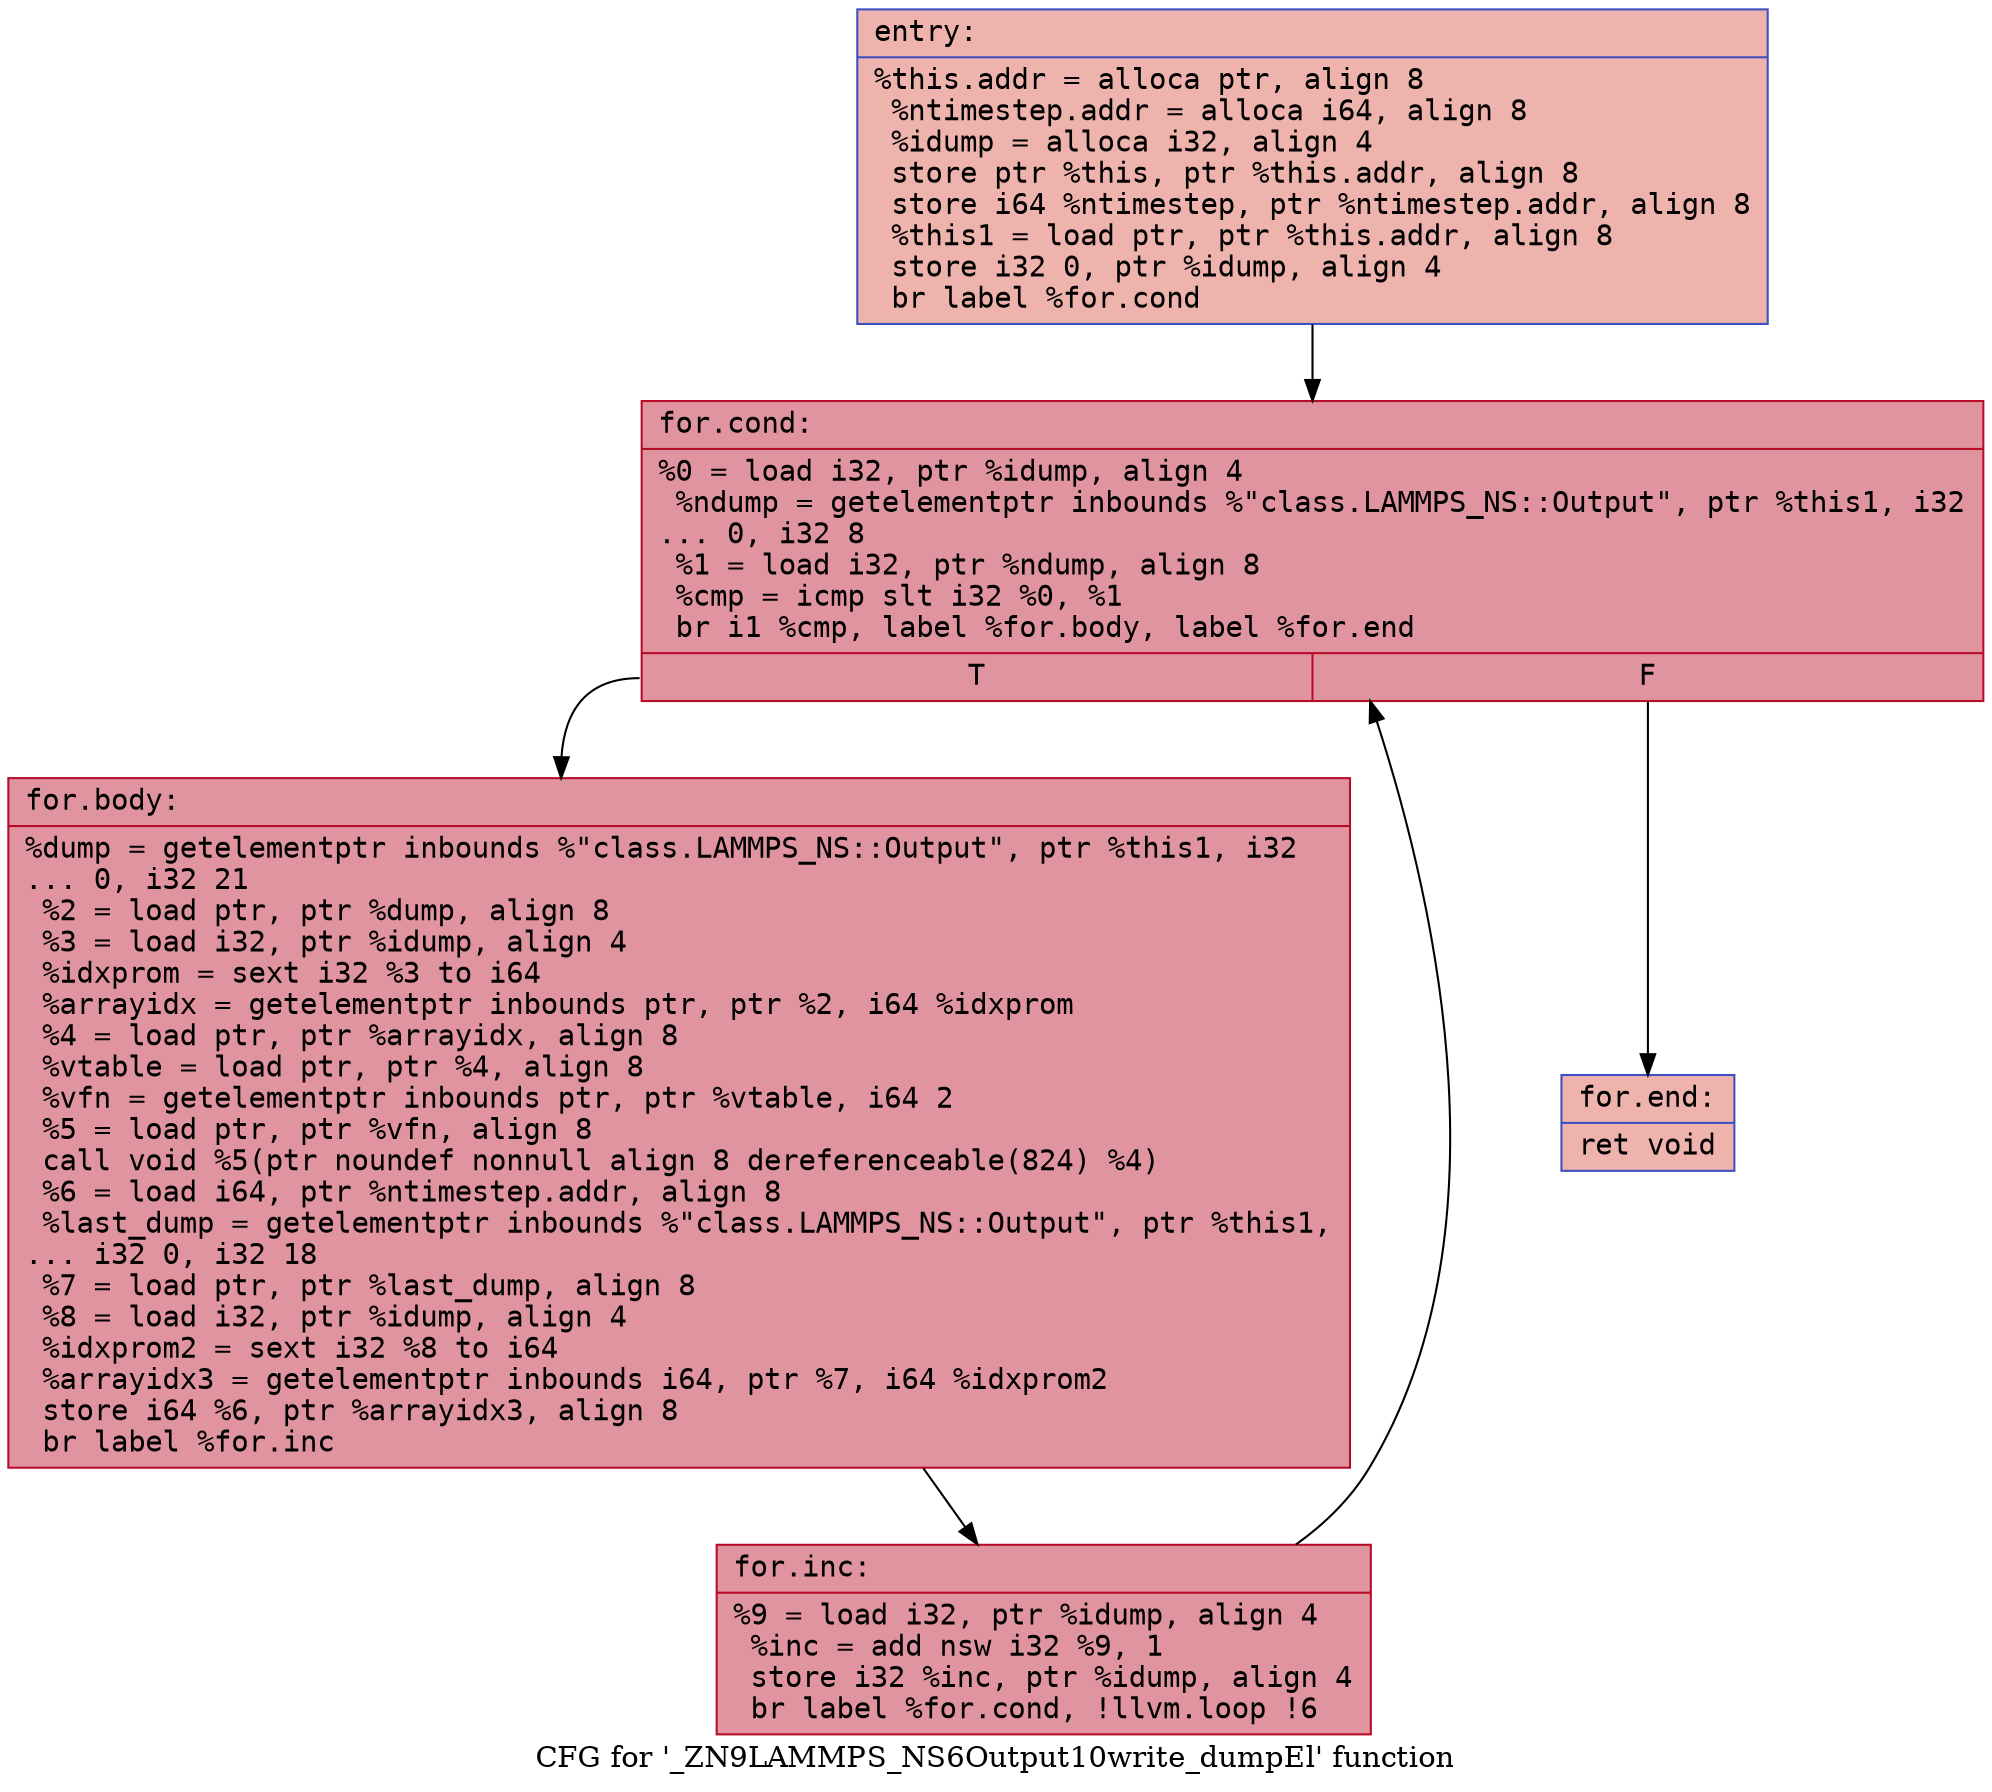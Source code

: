 digraph "CFG for '_ZN9LAMMPS_NS6Output10write_dumpEl' function" {
	label="CFG for '_ZN9LAMMPS_NS6Output10write_dumpEl' function";

	Node0x559d9a234930 [shape=record,color="#3d50c3ff", style=filled, fillcolor="#d6524470" fontname="Courier",label="{entry:\l|  %this.addr = alloca ptr, align 8\l  %ntimestep.addr = alloca i64, align 8\l  %idump = alloca i32, align 4\l  store ptr %this, ptr %this.addr, align 8\l  store i64 %ntimestep, ptr %ntimestep.addr, align 8\l  %this1 = load ptr, ptr %this.addr, align 8\l  store i32 0, ptr %idump, align 4\l  br label %for.cond\l}"];
	Node0x559d9a234930 -> Node0x559d9a234d10[tooltip="entry -> for.cond\nProbability 100.00%" ];
	Node0x559d9a234d10 [shape=record,color="#b70d28ff", style=filled, fillcolor="#b70d2870" fontname="Courier",label="{for.cond:\l|  %0 = load i32, ptr %idump, align 4\l  %ndump = getelementptr inbounds %\"class.LAMMPS_NS::Output\", ptr %this1, i32\l... 0, i32 8\l  %1 = load i32, ptr %ndump, align 8\l  %cmp = icmp slt i32 %0, %1\l  br i1 %cmp, label %for.body, label %for.end\l|{<s0>T|<s1>F}}"];
	Node0x559d9a234d10:s0 -> Node0x559d9a235370[tooltip="for.cond -> for.body\nProbability 96.88%" ];
	Node0x559d9a234d10:s1 -> Node0x559d9a2353f0[tooltip="for.cond -> for.end\nProbability 3.12%" ];
	Node0x559d9a235370 [shape=record,color="#b70d28ff", style=filled, fillcolor="#b70d2870" fontname="Courier",label="{for.body:\l|  %dump = getelementptr inbounds %\"class.LAMMPS_NS::Output\", ptr %this1, i32\l... 0, i32 21\l  %2 = load ptr, ptr %dump, align 8\l  %3 = load i32, ptr %idump, align 4\l  %idxprom = sext i32 %3 to i64\l  %arrayidx = getelementptr inbounds ptr, ptr %2, i64 %idxprom\l  %4 = load ptr, ptr %arrayidx, align 8\l  %vtable = load ptr, ptr %4, align 8\l  %vfn = getelementptr inbounds ptr, ptr %vtable, i64 2\l  %5 = load ptr, ptr %vfn, align 8\l  call void %5(ptr noundef nonnull align 8 dereferenceable(824) %4)\l  %6 = load i64, ptr %ntimestep.addr, align 8\l  %last_dump = getelementptr inbounds %\"class.LAMMPS_NS::Output\", ptr %this1,\l... i32 0, i32 18\l  %7 = load ptr, ptr %last_dump, align 8\l  %8 = load i32, ptr %idump, align 4\l  %idxprom2 = sext i32 %8 to i64\l  %arrayidx3 = getelementptr inbounds i64, ptr %7, i64 %idxprom2\l  store i64 %6, ptr %arrayidx3, align 8\l  br label %for.inc\l}"];
	Node0x559d9a235370 -> Node0x559d9a2361d0[tooltip="for.body -> for.inc\nProbability 100.00%" ];
	Node0x559d9a2361d0 [shape=record,color="#b70d28ff", style=filled, fillcolor="#b70d2870" fontname="Courier",label="{for.inc:\l|  %9 = load i32, ptr %idump, align 4\l  %inc = add nsw i32 %9, 1\l  store i32 %inc, ptr %idump, align 4\l  br label %for.cond, !llvm.loop !6\l}"];
	Node0x559d9a2361d0 -> Node0x559d9a234d10[tooltip="for.inc -> for.cond\nProbability 100.00%" ];
	Node0x559d9a2353f0 [shape=record,color="#3d50c3ff", style=filled, fillcolor="#d6524470" fontname="Courier",label="{for.end:\l|  ret void\l}"];
}
